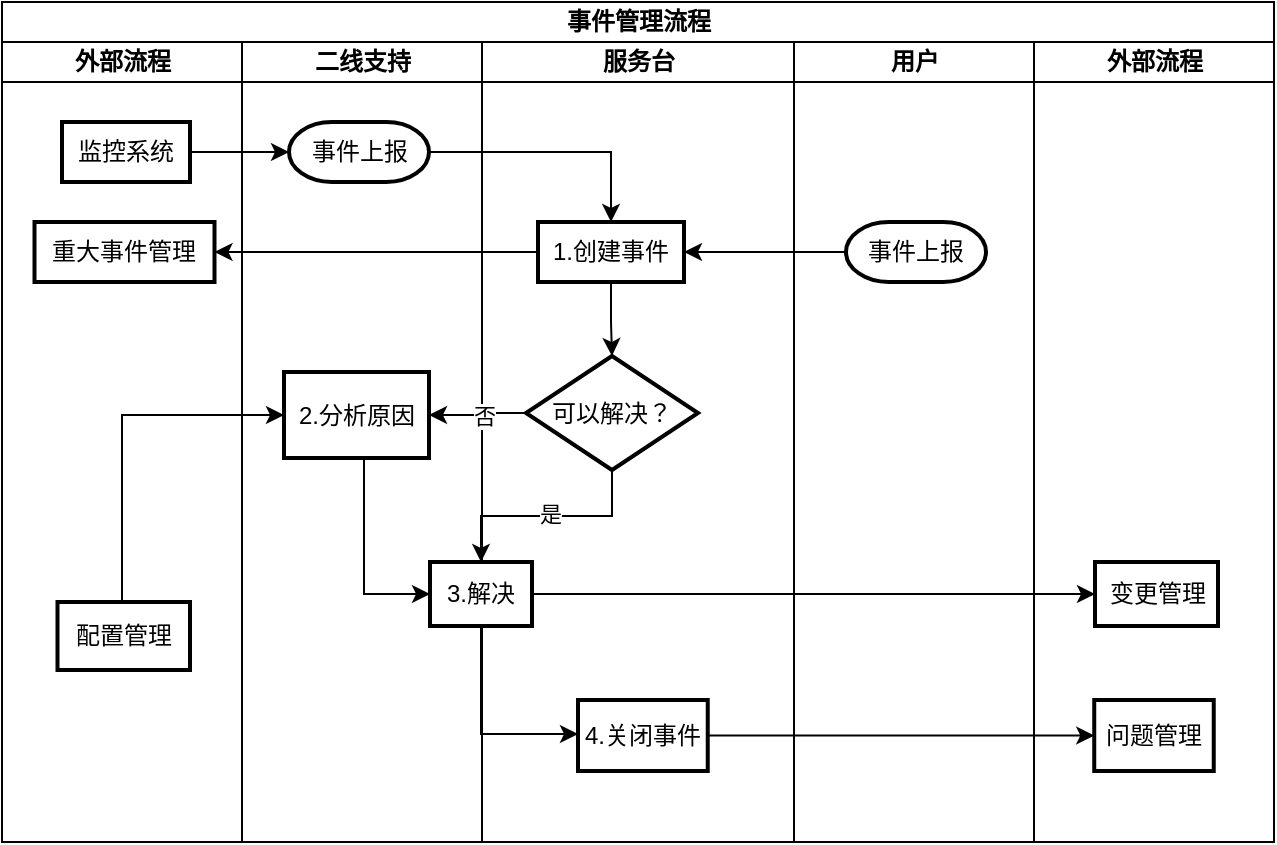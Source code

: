 <mxfile version="21.6.8" type="github">
  <diagram name="第 1 页" id="rQygxwfp5Qc3jq_GvNuz">
    <mxGraphModel dx="1379" dy="764" grid="0" gridSize="10" guides="1" tooltips="1" connect="1" arrows="1" fold="1" page="0" pageScale="1" pageWidth="827" pageHeight="1169" math="0" shadow="0">
      <root>
        <mxCell id="0" />
        <mxCell id="1" parent="0" />
        <mxCell id="IQU15-5FGMefRxDrfGsM-23" value="事件管理流程" style="swimlane;childLayout=stackLayout;resizeParent=1;resizeParentMax=0;startSize=20;html=1;" vertex="1" parent="1">
          <mxGeometry x="231.0" y="150" width="636" height="420" as="geometry" />
        </mxCell>
        <mxCell id="IQU15-5FGMefRxDrfGsM-24" value="外部流程" style="swimlane;startSize=20;html=1;" vertex="1" parent="IQU15-5FGMefRxDrfGsM-23">
          <mxGeometry y="20" width="120" height="400" as="geometry" />
        </mxCell>
        <mxCell id="IQU15-5FGMefRxDrfGsM-55" value="配置管理" style="whiteSpace=wrap;html=1;strokeWidth=2;" vertex="1" parent="IQU15-5FGMefRxDrfGsM-24">
          <mxGeometry x="27.75" y="280" width="66.25" height="34" as="geometry" />
        </mxCell>
        <mxCell id="IQU15-5FGMefRxDrfGsM-59" value="重大事件管理" style="whiteSpace=wrap;html=1;strokeWidth=2;" vertex="1" parent="IQU15-5FGMefRxDrfGsM-24">
          <mxGeometry x="16.25" y="90" width="90" height="30" as="geometry" />
        </mxCell>
        <mxCell id="IQU15-5FGMefRxDrfGsM-61" value="监控系统" style="whiteSpace=wrap;html=1;strokeWidth=2;" vertex="1" parent="IQU15-5FGMefRxDrfGsM-24">
          <mxGeometry x="30" y="40" width="64" height="30" as="geometry" />
        </mxCell>
        <mxCell id="IQU15-5FGMefRxDrfGsM-25" value="二线支持" style="swimlane;startSize=20;html=1;" vertex="1" parent="IQU15-5FGMefRxDrfGsM-23">
          <mxGeometry x="120" y="20" width="120" height="400" as="geometry" />
        </mxCell>
        <mxCell id="IQU15-5FGMefRxDrfGsM-44" value="2.分析原因" style="whiteSpace=wrap;html=1;strokeWidth=2;" vertex="1" parent="IQU15-5FGMefRxDrfGsM-25">
          <mxGeometry x="21" y="165" width="72.5" height="43" as="geometry" />
        </mxCell>
        <mxCell id="IQU15-5FGMefRxDrfGsM-63" value="事件上报" style="strokeWidth=2;html=1;shape=mxgraph.flowchart.terminator;whiteSpace=wrap;" vertex="1" parent="IQU15-5FGMefRxDrfGsM-25">
          <mxGeometry x="23.5" y="40" width="70" height="30" as="geometry" />
        </mxCell>
        <mxCell id="IQU15-5FGMefRxDrfGsM-26" value="服务台" style="swimlane;startSize=20;html=1;" vertex="1" parent="IQU15-5FGMefRxDrfGsM-23">
          <mxGeometry x="240" y="20" width="156" height="400" as="geometry">
            <mxRectangle x="240" y="20" width="40" height="460" as="alternateBounds" />
          </mxGeometry>
        </mxCell>
        <mxCell id="IQU15-5FGMefRxDrfGsM-40" value="" style="edgeStyle=orthogonalEdgeStyle;rounded=0;orthogonalLoop=1;jettySize=auto;html=1;" edge="1" parent="IQU15-5FGMefRxDrfGsM-26" source="IQU15-5FGMefRxDrfGsM-31" target="IQU15-5FGMefRxDrfGsM-39">
          <mxGeometry relative="1" as="geometry" />
        </mxCell>
        <mxCell id="IQU15-5FGMefRxDrfGsM-31" value="1.创建事件" style="whiteSpace=wrap;html=1;strokeWidth=2;" vertex="1" parent="IQU15-5FGMefRxDrfGsM-26">
          <mxGeometry x="28" y="90" width="73" height="30" as="geometry" />
        </mxCell>
        <mxCell id="IQU15-5FGMefRxDrfGsM-38" value="" style="edgeStyle=orthogonalEdgeStyle;rounded=0;orthogonalLoop=1;jettySize=auto;html=1;" edge="1" parent="IQU15-5FGMefRxDrfGsM-26" source="IQU15-5FGMefRxDrfGsM-35">
          <mxGeometry relative="1" as="geometry">
            <mxPoint x="60" y="310" as="targetPoint" />
          </mxGeometry>
        </mxCell>
        <mxCell id="IQU15-5FGMefRxDrfGsM-42" value="" style="edgeStyle=orthogonalEdgeStyle;rounded=0;orthogonalLoop=1;jettySize=auto;html=1;" edge="1" parent="IQU15-5FGMefRxDrfGsM-26" source="IQU15-5FGMefRxDrfGsM-39" target="IQU15-5FGMefRxDrfGsM-41">
          <mxGeometry relative="1" as="geometry" />
        </mxCell>
        <mxCell id="IQU15-5FGMefRxDrfGsM-43" value="是" style="edgeLabel;html=1;align=center;verticalAlign=middle;resizable=0;points=[];" vertex="1" connectable="0" parent="IQU15-5FGMefRxDrfGsM-42">
          <mxGeometry x="-0.025" y="-1" relative="1" as="geometry">
            <mxPoint as="offset" />
          </mxGeometry>
        </mxCell>
        <mxCell id="IQU15-5FGMefRxDrfGsM-39" value="可以解决？" style="rhombus;whiteSpace=wrap;html=1;strokeWidth=2;" vertex="1" parent="IQU15-5FGMefRxDrfGsM-26">
          <mxGeometry x="22" y="157" width="86" height="57" as="geometry" />
        </mxCell>
        <mxCell id="IQU15-5FGMefRxDrfGsM-49" value="" style="edgeStyle=orthogonalEdgeStyle;rounded=0;orthogonalLoop=1;jettySize=auto;html=1;" edge="1" parent="IQU15-5FGMefRxDrfGsM-26">
          <mxGeometry relative="1" as="geometry">
            <mxPoint x="-0.5" y="289" as="sourcePoint" />
            <mxPoint x="48" y="346" as="targetPoint" />
            <Array as="points">
              <mxPoint x="-1" y="346" />
            </Array>
          </mxGeometry>
        </mxCell>
        <mxCell id="IQU15-5FGMefRxDrfGsM-41" value="3.解决" style="whiteSpace=wrap;html=1;strokeWidth=2;" vertex="1" parent="IQU15-5FGMefRxDrfGsM-26">
          <mxGeometry x="-26" y="260" width="51" height="32" as="geometry" />
        </mxCell>
        <mxCell id="IQU15-5FGMefRxDrfGsM-48" value="4.关闭事件" style="whiteSpace=wrap;html=1;strokeWidth=2;" vertex="1" parent="IQU15-5FGMefRxDrfGsM-26">
          <mxGeometry x="48" y="329" width="64.87" height="35.5" as="geometry" />
        </mxCell>
        <mxCell id="IQU15-5FGMefRxDrfGsM-32" value="" style="edgeStyle=orthogonalEdgeStyle;rounded=0;orthogonalLoop=1;jettySize=auto;html=1;exitX=0;exitY=0.5;exitDx=0;exitDy=0;exitPerimeter=0;" edge="1" parent="IQU15-5FGMefRxDrfGsM-23" source="IQU15-5FGMefRxDrfGsM-30" target="IQU15-5FGMefRxDrfGsM-31">
          <mxGeometry relative="1" as="geometry">
            <mxPoint x="405.0" y="75" as="sourcePoint" />
            <Array as="points">
              <mxPoint x="417" y="125" />
              <mxPoint x="417" y="125" />
            </Array>
          </mxGeometry>
        </mxCell>
        <mxCell id="IQU15-5FGMefRxDrfGsM-28" value="用户" style="swimlane;startSize=20;html=1;" vertex="1" parent="IQU15-5FGMefRxDrfGsM-23">
          <mxGeometry x="396" y="20" width="120" height="400" as="geometry" />
        </mxCell>
        <mxCell id="IQU15-5FGMefRxDrfGsM-30" value="事件上报" style="strokeWidth=2;html=1;shape=mxgraph.flowchart.terminator;whiteSpace=wrap;" vertex="1" parent="IQU15-5FGMefRxDrfGsM-28">
          <mxGeometry x="26" y="90" width="70" height="30" as="geometry" />
        </mxCell>
        <mxCell id="IQU15-5FGMefRxDrfGsM-27" value="外部流程" style="swimlane;startSize=20;html=1;" vertex="1" parent="IQU15-5FGMefRxDrfGsM-23">
          <mxGeometry x="516" y="20" width="120" height="400" as="geometry" />
        </mxCell>
        <mxCell id="IQU15-5FGMefRxDrfGsM-50" value="问题管理" style="whiteSpace=wrap;html=1;strokeWidth=2;" vertex="1" parent="IQU15-5FGMefRxDrfGsM-27">
          <mxGeometry x="30.12" y="329" width="59.75" height="35.5" as="geometry" />
        </mxCell>
        <mxCell id="IQU15-5FGMefRxDrfGsM-66" value="变更管理" style="whiteSpace=wrap;html=1;strokeWidth=2;" vertex="1" parent="IQU15-5FGMefRxDrfGsM-27">
          <mxGeometry x="30.5" y="260" width="61.5" height="32" as="geometry" />
        </mxCell>
        <mxCell id="IQU15-5FGMefRxDrfGsM-45" value="" style="edgeStyle=orthogonalEdgeStyle;rounded=0;orthogonalLoop=1;jettySize=auto;html=1;" edge="1" parent="IQU15-5FGMefRxDrfGsM-23" source="IQU15-5FGMefRxDrfGsM-39" target="IQU15-5FGMefRxDrfGsM-44">
          <mxGeometry relative="1" as="geometry" />
        </mxCell>
        <mxCell id="IQU15-5FGMefRxDrfGsM-46" value="否" style="edgeLabel;html=1;align=center;verticalAlign=middle;resizable=0;points=[];" vertex="1" connectable="0" parent="IQU15-5FGMefRxDrfGsM-45">
          <mxGeometry x="-0.667" y="1" relative="1" as="geometry">
            <mxPoint x="-13" as="offset" />
          </mxGeometry>
        </mxCell>
        <mxCell id="IQU15-5FGMefRxDrfGsM-47" style="edgeStyle=orthogonalEdgeStyle;rounded=0;orthogonalLoop=1;jettySize=auto;html=1;entryX=0;entryY=0.5;entryDx=0;entryDy=0;" edge="1" parent="IQU15-5FGMefRxDrfGsM-23" source="IQU15-5FGMefRxDrfGsM-44" target="IQU15-5FGMefRxDrfGsM-41">
          <mxGeometry relative="1" as="geometry">
            <Array as="points">
              <mxPoint x="181" y="296" />
            </Array>
          </mxGeometry>
        </mxCell>
        <mxCell id="IQU15-5FGMefRxDrfGsM-51" value="" style="edgeStyle=orthogonalEdgeStyle;rounded=0;orthogonalLoop=1;jettySize=auto;html=1;" edge="1" parent="IQU15-5FGMefRxDrfGsM-23" source="IQU15-5FGMefRxDrfGsM-48" target="IQU15-5FGMefRxDrfGsM-50">
          <mxGeometry relative="1" as="geometry" />
        </mxCell>
        <mxCell id="IQU15-5FGMefRxDrfGsM-58" style="edgeStyle=orthogonalEdgeStyle;rounded=0;orthogonalLoop=1;jettySize=auto;html=1;entryX=0;entryY=0.5;entryDx=0;entryDy=0;" edge="1" parent="IQU15-5FGMefRxDrfGsM-23" target="IQU15-5FGMefRxDrfGsM-44">
          <mxGeometry relative="1" as="geometry">
            <mxPoint x="60.0" y="300" as="sourcePoint" />
            <Array as="points">
              <mxPoint x="60" y="207" />
            </Array>
          </mxGeometry>
        </mxCell>
        <mxCell id="IQU15-5FGMefRxDrfGsM-60" value="" style="edgeStyle=orthogonalEdgeStyle;rounded=0;orthogonalLoop=1;jettySize=auto;html=1;" edge="1" parent="IQU15-5FGMefRxDrfGsM-23" source="IQU15-5FGMefRxDrfGsM-31" target="IQU15-5FGMefRxDrfGsM-59">
          <mxGeometry relative="1" as="geometry" />
        </mxCell>
        <mxCell id="IQU15-5FGMefRxDrfGsM-64" style="edgeStyle=orthogonalEdgeStyle;rounded=0;orthogonalLoop=1;jettySize=auto;html=1;entryX=0;entryY=0.5;entryDx=0;entryDy=0;entryPerimeter=0;" edge="1" parent="IQU15-5FGMefRxDrfGsM-23" source="IQU15-5FGMefRxDrfGsM-61" target="IQU15-5FGMefRxDrfGsM-63">
          <mxGeometry relative="1" as="geometry" />
        </mxCell>
        <mxCell id="IQU15-5FGMefRxDrfGsM-65" style="edgeStyle=orthogonalEdgeStyle;rounded=0;orthogonalLoop=1;jettySize=auto;html=1;exitX=1;exitY=0.5;exitDx=0;exitDy=0;exitPerimeter=0;entryX=0.5;entryY=0;entryDx=0;entryDy=0;" edge="1" parent="IQU15-5FGMefRxDrfGsM-23" source="IQU15-5FGMefRxDrfGsM-63" target="IQU15-5FGMefRxDrfGsM-31">
          <mxGeometry relative="1" as="geometry" />
        </mxCell>
        <mxCell id="IQU15-5FGMefRxDrfGsM-67" value="" style="edgeStyle=orthogonalEdgeStyle;rounded=0;orthogonalLoop=1;jettySize=auto;html=1;" edge="1" parent="IQU15-5FGMefRxDrfGsM-23" source="IQU15-5FGMefRxDrfGsM-41" target="IQU15-5FGMefRxDrfGsM-66">
          <mxGeometry relative="1" as="geometry" />
        </mxCell>
      </root>
    </mxGraphModel>
  </diagram>
</mxfile>
